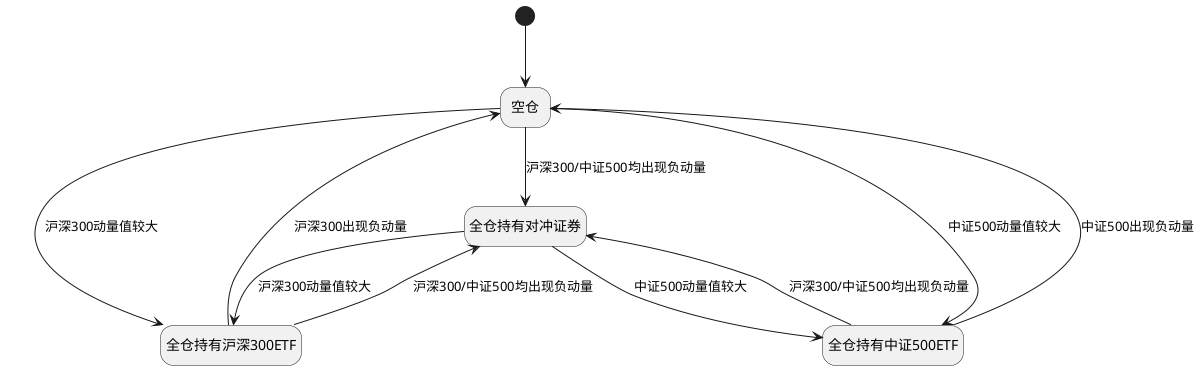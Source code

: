 @startuml

hide empty description

' 空仓时的可能状态转换

[*]  --> 空仓
空仓 --> 全仓持有对冲证券 : 沪深300/中证500均出现负动量
空仓 --> 全仓持有沪深300ETF : 沪深300动量值较大
空仓 --> 全仓持有中证500ETF : 中证500动量值较大

' 空仓对冲状态时的可能状态转换
全仓持有对冲证券 --> 全仓持有沪深300ETF : 沪深300动量值较大
全仓持有对冲证券 --> 全仓持有中证500ETF : 中证500动量值较大

' 空仓沪深300ETF时的可能状态转换
全仓持有沪深300ETF --> 全仓持有对冲证券 : 沪深300/中证500均出现负动量
全仓持有沪深300ETF --> 空仓 : 沪深300出现负动量

' 空仓中证500ETF时的可能状态转换
全仓持有中证500ETF --> 全仓持有对冲证券 : 沪深300/中证500均出现负动量
全仓持有中证500ETF --> 空仓 : 中证500出现负动量

@enduml
